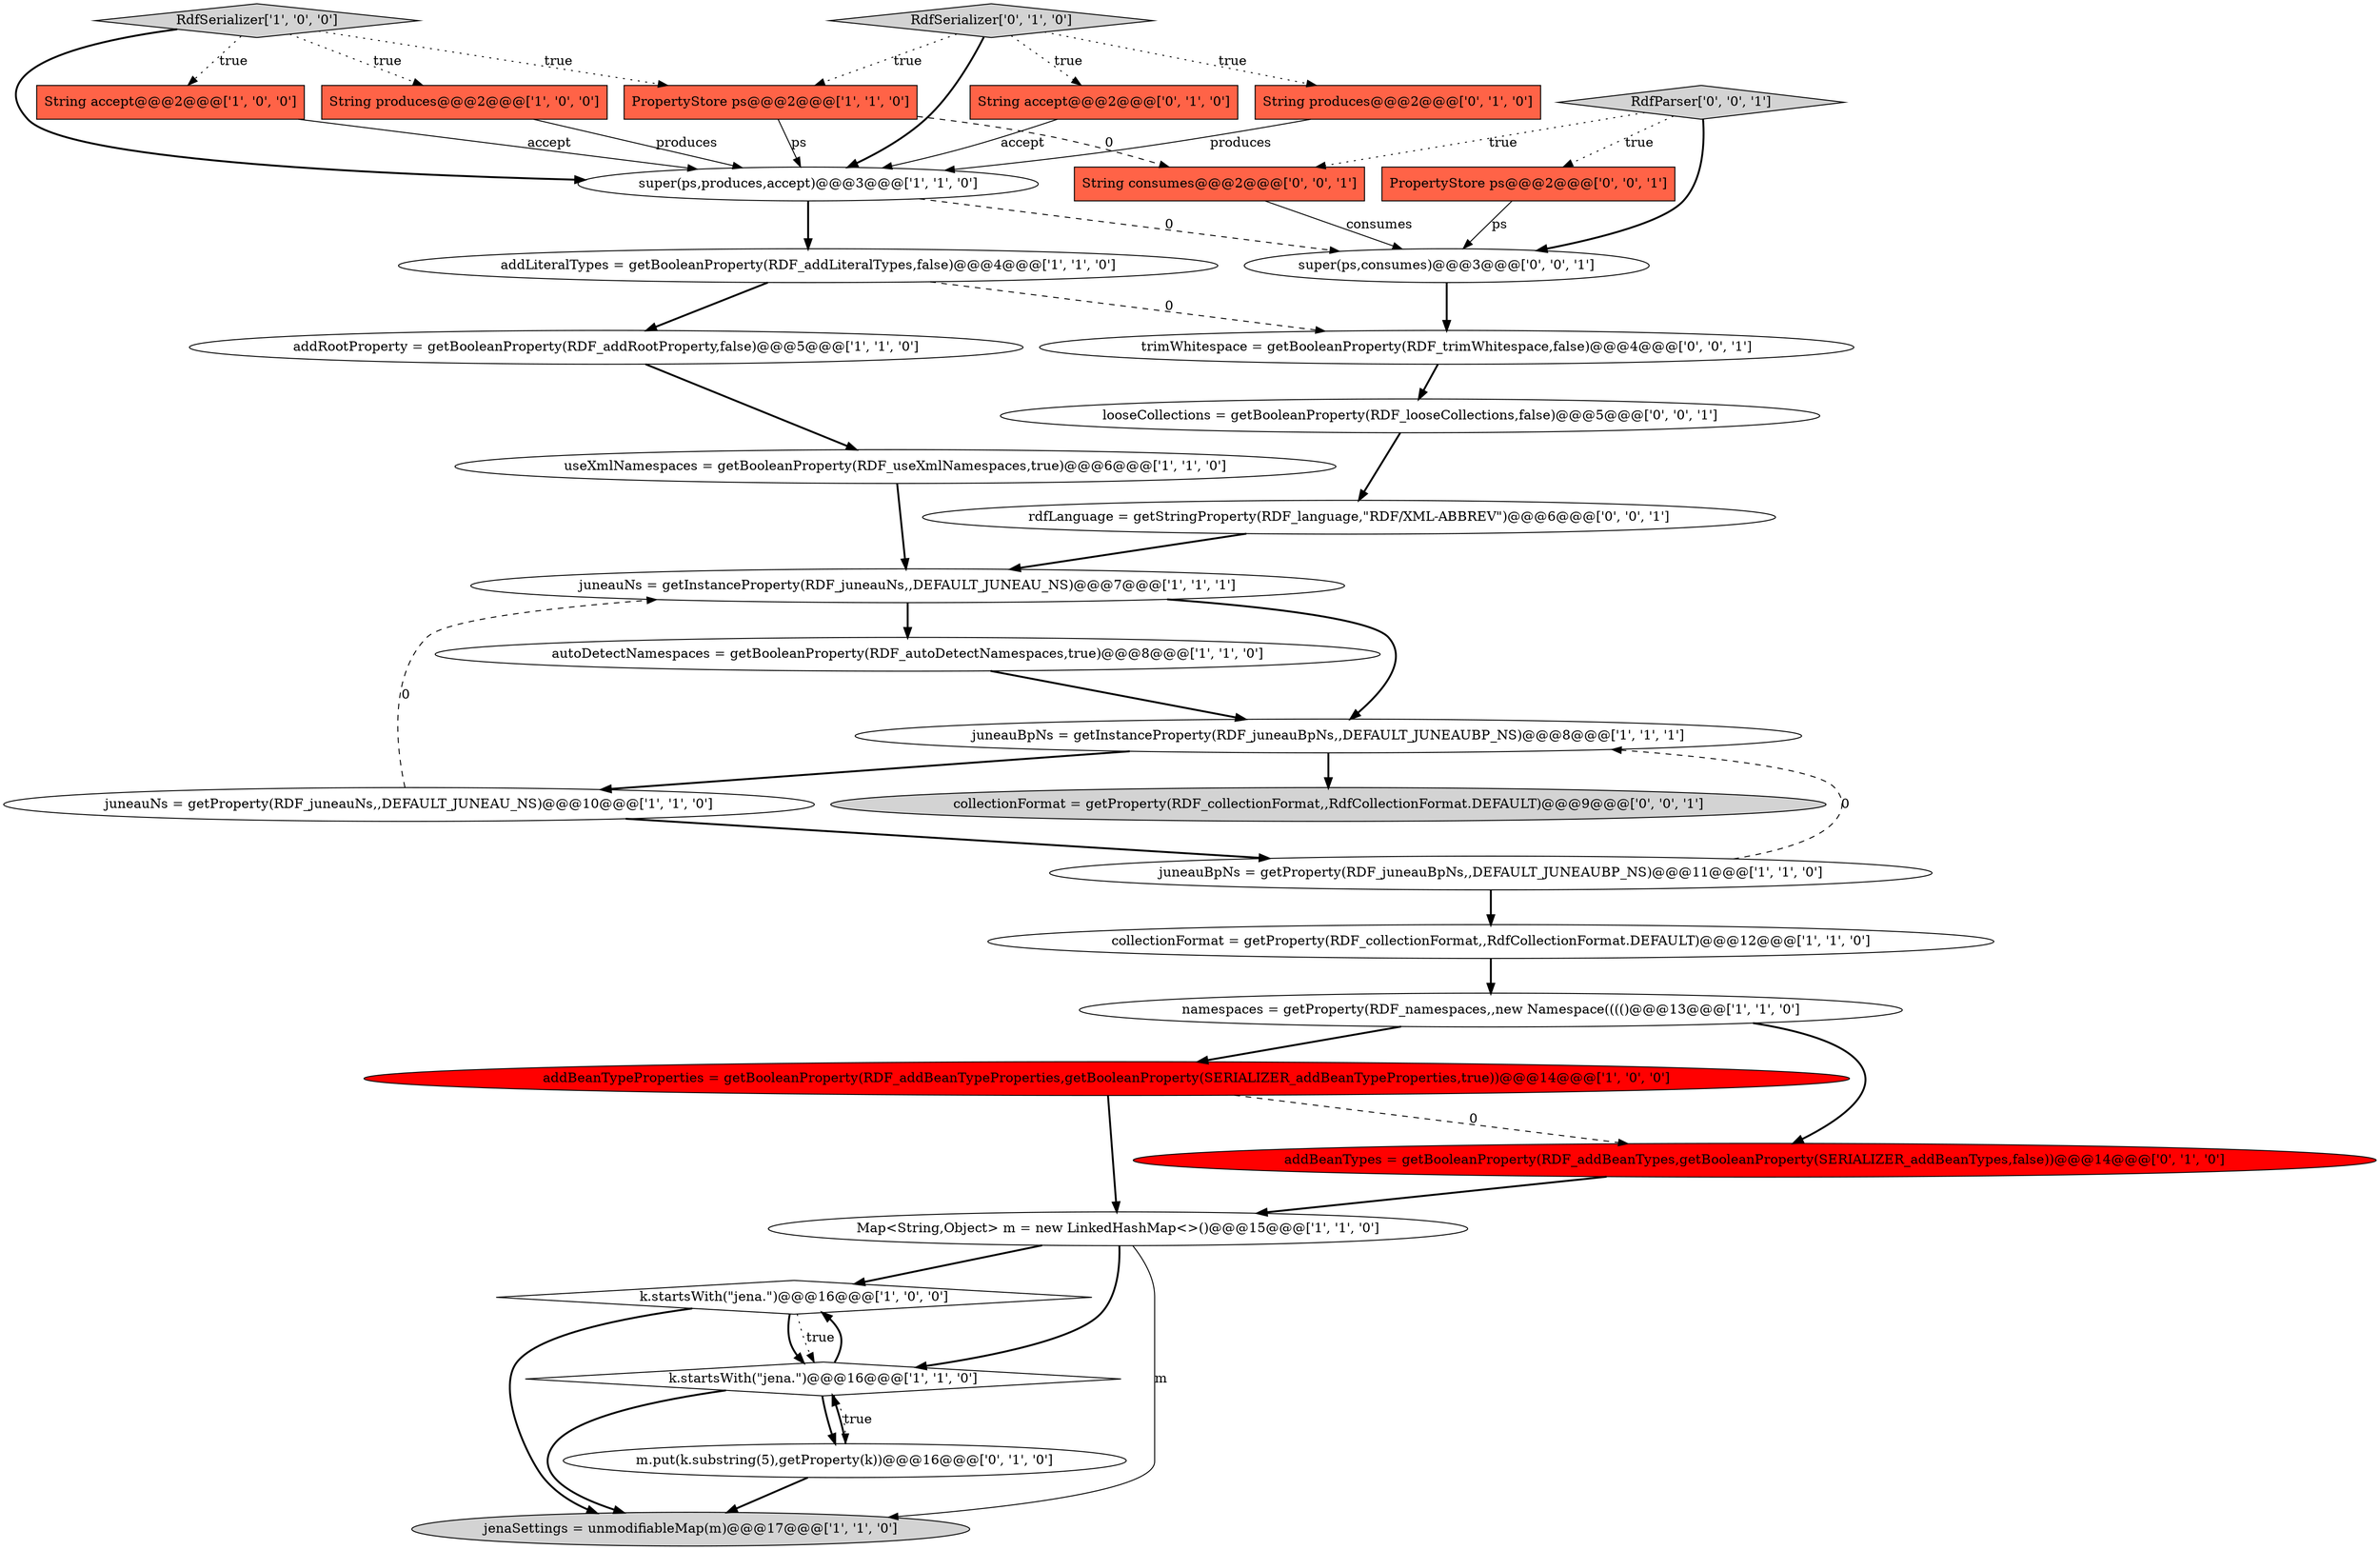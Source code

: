 digraph {
32 [style = filled, label = "trimWhitespace = getBooleanProperty(RDF_trimWhitespace,false)@@@4@@@['0', '0', '1']", fillcolor = white, shape = ellipse image = "AAA0AAABBB3BBB"];
14 [style = filled, label = "String produces@@@2@@@['1', '0', '0']", fillcolor = tomato, shape = box image = "AAA0AAABBB1BBB"];
20 [style = filled, label = "RdfSerializer['0', '1', '0']", fillcolor = lightgray, shape = diamond image = "AAA0AAABBB2BBB"];
18 [style = filled, label = "namespaces = getProperty(RDF_namespaces,,new Namespace(((()@@@13@@@['1', '1', '0']", fillcolor = white, shape = ellipse image = "AAA0AAABBB1BBB"];
10 [style = filled, label = "juneauNs = getProperty(RDF_juneauNs,,DEFAULT_JUNEAU_NS)@@@10@@@['1', '1', '0']", fillcolor = white, shape = ellipse image = "AAA0AAABBB1BBB"];
28 [style = filled, label = "super(ps,consumes)@@@3@@@['0', '0', '1']", fillcolor = white, shape = ellipse image = "AAA0AAABBB3BBB"];
1 [style = filled, label = "juneauBpNs = getProperty(RDF_juneauBpNs,,DEFAULT_JUNEAUBP_NS)@@@11@@@['1', '1', '0']", fillcolor = white, shape = ellipse image = "AAA0AAABBB1BBB"];
31 [style = filled, label = "looseCollections = getBooleanProperty(RDF_looseCollections,false)@@@5@@@['0', '0', '1']", fillcolor = white, shape = ellipse image = "AAA0AAABBB3BBB"];
27 [style = filled, label = "PropertyStore ps@@@2@@@['0', '0', '1']", fillcolor = tomato, shape = box image = "AAA0AAABBB3BBB"];
8 [style = filled, label = "k.startsWith(\"jena.\")@@@16@@@['1', '0', '0']", fillcolor = white, shape = diamond image = "AAA0AAABBB1BBB"];
15 [style = filled, label = "PropertyStore ps@@@2@@@['1', '1', '0']", fillcolor = tomato, shape = box image = "AAA0AAABBB1BBB"];
12 [style = filled, label = "addBeanTypeProperties = getBooleanProperty(RDF_addBeanTypeProperties,getBooleanProperty(SERIALIZER_addBeanTypeProperties,true))@@@14@@@['1', '0', '0']", fillcolor = red, shape = ellipse image = "AAA1AAABBB1BBB"];
16 [style = filled, label = "super(ps,produces,accept)@@@3@@@['1', '1', '0']", fillcolor = white, shape = ellipse image = "AAA0AAABBB1BBB"];
21 [style = filled, label = "String accept@@@2@@@['0', '1', '0']", fillcolor = tomato, shape = box image = "AAA0AAABBB2BBB"];
0 [style = filled, label = "RdfSerializer['1', '0', '0']", fillcolor = lightgray, shape = diamond image = "AAA0AAABBB1BBB"];
29 [style = filled, label = "String consumes@@@2@@@['0', '0', '1']", fillcolor = tomato, shape = box image = "AAA0AAABBB3BBB"];
26 [style = filled, label = "RdfParser['0', '0', '1']", fillcolor = lightgray, shape = diamond image = "AAA0AAABBB3BBB"];
3 [style = filled, label = "autoDetectNamespaces = getBooleanProperty(RDF_autoDetectNamespaces,true)@@@8@@@['1', '1', '0']", fillcolor = white, shape = ellipse image = "AAA0AAABBB1BBB"];
4 [style = filled, label = "String accept@@@2@@@['1', '0', '0']", fillcolor = tomato, shape = box image = "AAA0AAABBB1BBB"];
23 [style = filled, label = "String produces@@@2@@@['0', '1', '0']", fillcolor = tomato, shape = box image = "AAA0AAABBB2BBB"];
11 [style = filled, label = "collectionFormat = getProperty(RDF_collectionFormat,,RdfCollectionFormat.DEFAULT)@@@12@@@['1', '1', '0']", fillcolor = white, shape = ellipse image = "AAA0AAABBB1BBB"];
17 [style = filled, label = "juneauNs = getInstanceProperty(RDF_juneauNs,,DEFAULT_JUNEAU_NS)@@@7@@@['1', '1', '1']", fillcolor = white, shape = ellipse image = "AAA0AAABBB1BBB"];
13 [style = filled, label = "juneauBpNs = getInstanceProperty(RDF_juneauBpNs,,DEFAULT_JUNEAUBP_NS)@@@8@@@['1', '1', '1']", fillcolor = white, shape = ellipse image = "AAA0AAABBB1BBB"];
19 [style = filled, label = "useXmlNamespaces = getBooleanProperty(RDF_useXmlNamespaces,true)@@@6@@@['1', '1', '0']", fillcolor = white, shape = ellipse image = "AAA0AAABBB1BBB"];
5 [style = filled, label = "addRootProperty = getBooleanProperty(RDF_addRootProperty,false)@@@5@@@['1', '1', '0']", fillcolor = white, shape = ellipse image = "AAA0AAABBB1BBB"];
30 [style = filled, label = "rdfLanguage = getStringProperty(RDF_language,\"RDF/XML-ABBREV\")@@@6@@@['0', '0', '1']", fillcolor = white, shape = ellipse image = "AAA0AAABBB3BBB"];
22 [style = filled, label = "addBeanTypes = getBooleanProperty(RDF_addBeanTypes,getBooleanProperty(SERIALIZER_addBeanTypes,false))@@@14@@@['0', '1', '0']", fillcolor = red, shape = ellipse image = "AAA1AAABBB2BBB"];
25 [style = filled, label = "collectionFormat = getProperty(RDF_collectionFormat,,RdfCollectionFormat.DEFAULT)@@@9@@@['0', '0', '1']", fillcolor = lightgray, shape = ellipse image = "AAA0AAABBB3BBB"];
9 [style = filled, label = "k.startsWith(\"jena.\")@@@16@@@['1', '1', '0']", fillcolor = white, shape = diamond image = "AAA0AAABBB1BBB"];
6 [style = filled, label = "Map<String,Object> m = new LinkedHashMap<>()@@@15@@@['1', '1', '0']", fillcolor = white, shape = ellipse image = "AAA0AAABBB1BBB"];
7 [style = filled, label = "jenaSettings = unmodifiableMap(m)@@@17@@@['1', '1', '0']", fillcolor = lightgray, shape = ellipse image = "AAA0AAABBB1BBB"];
24 [style = filled, label = "m.put(k.substring(5),getProperty(k))@@@16@@@['0', '1', '0']", fillcolor = white, shape = ellipse image = "AAA0AAABBB2BBB"];
2 [style = filled, label = "addLiteralTypes = getBooleanProperty(RDF_addLiteralTypes,false)@@@4@@@['1', '1', '0']", fillcolor = white, shape = ellipse image = "AAA0AAABBB1BBB"];
13->10 [style = bold, label=""];
13->25 [style = bold, label=""];
0->16 [style = bold, label=""];
30->17 [style = bold, label=""];
10->17 [style = dashed, label="0"];
0->15 [style = dotted, label="true"];
26->27 [style = dotted, label="true"];
2->32 [style = dashed, label="0"];
0->4 [style = dotted, label="true"];
18->12 [style = bold, label=""];
20->15 [style = dotted, label="true"];
15->29 [style = dashed, label="0"];
19->17 [style = bold, label=""];
20->21 [style = dotted, label="true"];
16->2 [style = bold, label=""];
9->7 [style = bold, label=""];
9->8 [style = bold, label=""];
12->6 [style = bold, label=""];
11->18 [style = bold, label=""];
8->7 [style = bold, label=""];
1->11 [style = bold, label=""];
28->32 [style = bold, label=""];
1->13 [style = dashed, label="0"];
5->19 [style = bold, label=""];
9->24 [style = dotted, label="true"];
18->22 [style = bold, label=""];
21->16 [style = solid, label="accept"];
20->16 [style = bold, label=""];
29->28 [style = solid, label="consumes"];
23->16 [style = solid, label="produces"];
6->8 [style = bold, label=""];
31->30 [style = bold, label=""];
6->7 [style = solid, label="m"];
8->9 [style = bold, label=""];
15->16 [style = solid, label="ps"];
17->3 [style = bold, label=""];
27->28 [style = solid, label="ps"];
3->13 [style = bold, label=""];
20->23 [style = dotted, label="true"];
12->22 [style = dashed, label="0"];
22->6 [style = bold, label=""];
0->14 [style = dotted, label="true"];
26->29 [style = dotted, label="true"];
17->13 [style = bold, label=""];
26->28 [style = bold, label=""];
8->9 [style = dotted, label="true"];
6->9 [style = bold, label=""];
10->1 [style = bold, label=""];
24->7 [style = bold, label=""];
16->28 [style = dashed, label="0"];
4->16 [style = solid, label="accept"];
9->24 [style = bold, label=""];
14->16 [style = solid, label="produces"];
32->31 [style = bold, label=""];
24->9 [style = bold, label=""];
2->5 [style = bold, label=""];
}
